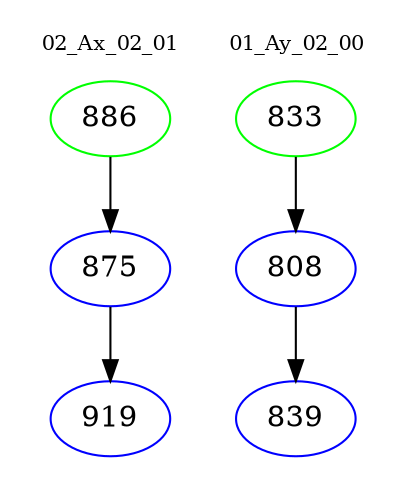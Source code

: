 digraph{
subgraph cluster_0 {
color = white
label = "02_Ax_02_01";
fontsize=10;
T0_886 [label="886", color="green"]
T0_886 -> T0_875 [color="black"]
T0_875 [label="875", color="blue"]
T0_875 -> T0_919 [color="black"]
T0_919 [label="919", color="blue"]
}
subgraph cluster_1 {
color = white
label = "01_Ay_02_00";
fontsize=10;
T1_833 [label="833", color="green"]
T1_833 -> T1_808 [color="black"]
T1_808 [label="808", color="blue"]
T1_808 -> T1_839 [color="black"]
T1_839 [label="839", color="blue"]
}
}
